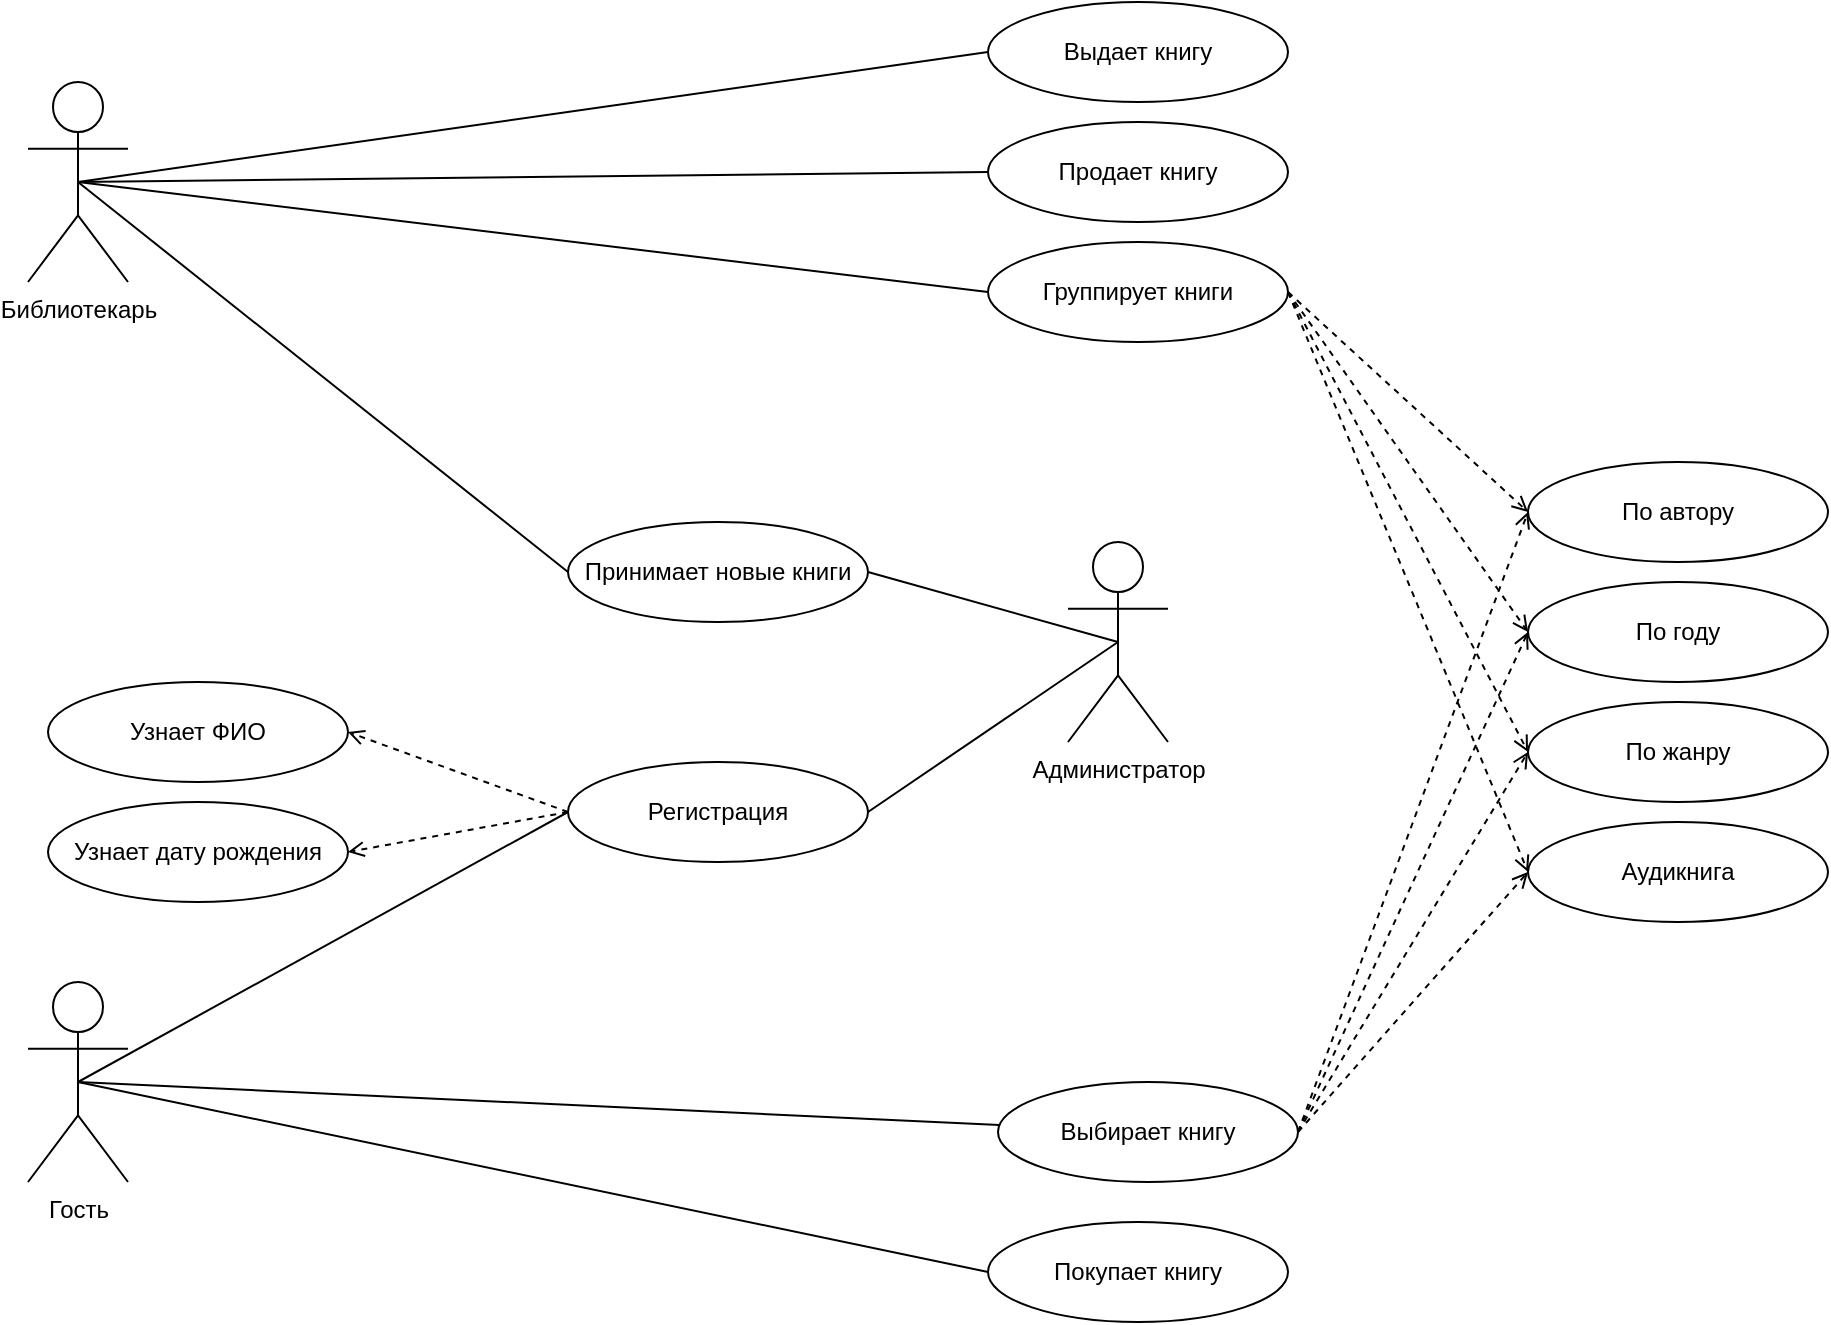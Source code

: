 <mxfile version="15.8.7" type="device"><diagram id="2-7JCvrZ_DNlj0rMEWUe" name="Page-1"><mxGraphModel dx="1102" dy="865" grid="1" gridSize="10" guides="1" tooltips="1" connect="1" arrows="1" fold="1" page="1" pageScale="1" pageWidth="1169" pageHeight="1654" math="0" shadow="0"><root><mxCell id="0"/><mxCell id="1" parent="0"/><mxCell id="yjR7JyXnR5S4nvG7wmXT-1" value="Библиотекарь" style="shape=umlActor;verticalLabelPosition=bottom;verticalAlign=top;html=1;outlineConnect=0;" parent="1" vertex="1"><mxGeometry x="100" y="50" width="50" height="100" as="geometry"/></mxCell><mxCell id="yjR7JyXnR5S4nvG7wmXT-2" value="Администратор" style="shape=umlActor;verticalLabelPosition=bottom;verticalAlign=top;html=1;outlineConnect=0;" parent="1" vertex="1"><mxGeometry x="620" y="280" width="50" height="100" as="geometry"/></mxCell><mxCell id="yjR7JyXnR5S4nvG7wmXT-3" value="Гость" style="shape=umlActor;verticalLabelPosition=bottom;verticalAlign=top;html=1;outlineConnect=0;" parent="1" vertex="1"><mxGeometry x="100" y="500" width="50" height="100" as="geometry"/></mxCell><mxCell id="yjR7JyXnR5S4nvG7wmXT-11" value="Выбирает книгу" style="ellipse;whiteSpace=wrap;html=1;" parent="1" vertex="1"><mxGeometry x="585" y="550" width="150" height="50" as="geometry"/></mxCell><mxCell id="yjR7JyXnR5S4nvG7wmXT-12" value="Покупает книгу" style="ellipse;whiteSpace=wrap;html=1;" parent="1" vertex="1"><mxGeometry x="580" y="620" width="150" height="50" as="geometry"/></mxCell><mxCell id="yjR7JyXnR5S4nvG7wmXT-14" value="Принимает новые книги" style="ellipse;whiteSpace=wrap;html=1;" parent="1" vertex="1"><mxGeometry x="370" y="270" width="150" height="50" as="geometry"/></mxCell><mxCell id="yjR7JyXnR5S4nvG7wmXT-25" style="edgeStyle=orthogonalEdgeStyle;rounded=0;orthogonalLoop=1;jettySize=auto;html=1;exitX=0;exitY=0.5;exitDx=0;exitDy=0;entryX=0;entryY=0.5;entryDx=0;entryDy=0;" parent="1" source="yjR7JyXnR5S4nvG7wmXT-15" target="yjR7JyXnR5S4nvG7wmXT-15" edge="1"><mxGeometry relative="1" as="geometry"><mxPoint x="370" y="365" as="targetPoint"/></mxGeometry></mxCell><mxCell id="yjR7JyXnR5S4nvG7wmXT-15" value="Регистрация" style="ellipse;whiteSpace=wrap;html=1;" parent="1" vertex="1"><mxGeometry x="370" y="390" width="150" height="50" as="geometry"/></mxCell><mxCell id="yjR7JyXnR5S4nvG7wmXT-16" value="Продает книгу" style="ellipse;whiteSpace=wrap;html=1;" parent="1" vertex="1"><mxGeometry x="580" y="70" width="150" height="50" as="geometry"/></mxCell><mxCell id="yjR7JyXnR5S4nvG7wmXT-19" value="Группирует книги" style="ellipse;whiteSpace=wrap;html=1;" parent="1" vertex="1"><mxGeometry x="580" y="130" width="150" height="50" as="geometry"/></mxCell><mxCell id="yjR7JyXnR5S4nvG7wmXT-24" value="" style="endArrow=none;html=1;entryX=0;entryY=0.5;entryDx=0;entryDy=0;exitX=0.5;exitY=0.5;exitDx=0;exitDy=0;exitPerimeter=0;" parent="1" source="yjR7JyXnR5S4nvG7wmXT-1" target="yjR7JyXnR5S4nvG7wmXT-14" edge="1"><mxGeometry width="50" height="50" relative="1" as="geometry"><mxPoint x="170" y="120" as="sourcePoint"/><mxPoint x="370" y="365" as="targetPoint"/></mxGeometry></mxCell><mxCell id="yjR7JyXnR5S4nvG7wmXT-26" value="" style="endArrow=none;html=1;exitX=0.5;exitY=0.5;exitDx=0;exitDy=0;exitPerimeter=0;entryX=0;entryY=0.5;entryDx=0;entryDy=0;" parent="1" source="yjR7JyXnR5S4nvG7wmXT-1" target="yjR7JyXnR5S4nvG7wmXT-19" edge="1"><mxGeometry width="50" height="50" relative="1" as="geometry"><mxPoint x="130" y="100" as="sourcePoint"/><mxPoint x="610" y="155" as="targetPoint"/></mxGeometry></mxCell><mxCell id="yjR7JyXnR5S4nvG7wmXT-28" value="" style="endArrow=none;html=1;entryX=0;entryY=0.5;entryDx=0;entryDy=0;exitX=0.5;exitY=0.5;exitDx=0;exitDy=0;exitPerimeter=0;" parent="1" source="yjR7JyXnR5S4nvG7wmXT-1" target="yjR7JyXnR5S4nvG7wmXT-16" edge="1"><mxGeometry width="50" height="50" relative="1" as="geometry"><mxPoint x="170" y="120" as="sourcePoint"/><mxPoint x="370" y="365" as="targetPoint"/></mxGeometry></mxCell><mxCell id="yjR7JyXnR5S4nvG7wmXT-29" value="" style="endArrow=none;html=1;exitX=1;exitY=0.5;exitDx=0;exitDy=0;entryX=0.5;entryY=0.5;entryDx=0;entryDy=0;entryPerimeter=0;" parent="1" source="yjR7JyXnR5S4nvG7wmXT-15" target="yjR7JyXnR5S4nvG7wmXT-2" edge="1"><mxGeometry width="50" height="50" relative="1" as="geometry"><mxPoint x="520" y="370" as="sourcePoint"/><mxPoint x="750" y="330" as="targetPoint"/></mxGeometry></mxCell><mxCell id="yjR7JyXnR5S4nvG7wmXT-30" value="" style="endArrow=none;html=1;exitX=1;exitY=0.5;exitDx=0;exitDy=0;entryX=0.5;entryY=0.5;entryDx=0;entryDy=0;entryPerimeter=0;" parent="1" source="yjR7JyXnR5S4nvG7wmXT-14" target="yjR7JyXnR5S4nvG7wmXT-2" edge="1"><mxGeometry width="50" height="50" relative="1" as="geometry"><mxPoint x="520" y="360" as="sourcePoint"/><mxPoint x="730" y="330" as="targetPoint"/></mxGeometry></mxCell><mxCell id="yjR7JyXnR5S4nvG7wmXT-32" value="" style="endArrow=none;html=1;exitX=0.5;exitY=0.5;exitDx=0;exitDy=0;exitPerimeter=0;" parent="1" source="yjR7JyXnR5S4nvG7wmXT-3" target="yjR7JyXnR5S4nvG7wmXT-11" edge="1"><mxGeometry width="50" height="50" relative="1" as="geometry"><mxPoint x="159" y="562" as="sourcePoint"/><mxPoint x="560" y="510" as="targetPoint"/></mxGeometry></mxCell><mxCell id="yjR7JyXnR5S4nvG7wmXT-33" value="" style="endArrow=none;html=1;entryX=0;entryY=0.5;entryDx=0;entryDy=0;exitX=0.5;exitY=0.5;exitDx=0;exitDy=0;exitPerimeter=0;" parent="1" source="yjR7JyXnR5S4nvG7wmXT-3" target="yjR7JyXnR5S4nvG7wmXT-12" edge="1"><mxGeometry width="50" height="50" relative="1" as="geometry"><mxPoint x="158.95" y="562" as="sourcePoint"/><mxPoint x="550" y="640" as="targetPoint"/></mxGeometry></mxCell><mxCell id="o6r1-bfZBLl1L3xWKAPL-1" value="По автору" style="ellipse;whiteSpace=wrap;html=1;" parent="1" vertex="1"><mxGeometry x="850" y="240" width="150" height="50" as="geometry"/></mxCell><mxCell id="o6r1-bfZBLl1L3xWKAPL-2" value="По году" style="ellipse;whiteSpace=wrap;html=1;" parent="1" vertex="1"><mxGeometry x="850" y="300" width="150" height="50" as="geometry"/></mxCell><mxCell id="o6r1-bfZBLl1L3xWKAPL-3" value="По жанру" style="ellipse;whiteSpace=wrap;html=1;" parent="1" vertex="1"><mxGeometry x="850" y="360" width="150" height="50" as="geometry"/></mxCell><mxCell id="o6r1-bfZBLl1L3xWKAPL-7" value="" style="html=1;verticalAlign=bottom;labelBackgroundColor=none;endArrow=open;endFill=0;dashed=1;exitX=1;exitY=0.5;exitDx=0;exitDy=0;entryX=0;entryY=0.5;entryDx=0;entryDy=0;" parent="1" source="yjR7JyXnR5S4nvG7wmXT-19" target="o6r1-bfZBLl1L3xWKAPL-1" edge="1"><mxGeometry x="-1" y="-440" width="160" relative="1" as="geometry"><mxPoint x="820.854" y="210.001" as="sourcePoint"/><mxPoint x="730.0" y="196.723" as="targetPoint"/><mxPoint x="321" y="221" as="offset"/></mxGeometry></mxCell><mxCell id="o6r1-bfZBLl1L3xWKAPL-8" value="" style="html=1;verticalAlign=bottom;labelBackgroundColor=none;endArrow=open;endFill=0;dashed=1;exitX=1;exitY=0.5;exitDx=0;exitDy=0;entryX=0;entryY=0.5;entryDx=0;entryDy=0;" parent="1" source="yjR7JyXnR5S4nvG7wmXT-19" target="o6r1-bfZBLl1L3xWKAPL-2" edge="1"><mxGeometry x="-1" y="-440" width="160" relative="1" as="geometry"><mxPoint x="740" y="165" as="sourcePoint"/><mxPoint x="880" y="125" as="targetPoint"/><mxPoint x="321" y="221" as="offset"/></mxGeometry></mxCell><mxCell id="o6r1-bfZBLl1L3xWKAPL-10" value="Узнает ФИО" style="ellipse;whiteSpace=wrap;html=1;" parent="1" vertex="1"><mxGeometry x="110" y="350" width="150" height="50" as="geometry"/></mxCell><mxCell id="o6r1-bfZBLl1L3xWKAPL-11" value="Узнает дату рождения" style="ellipse;whiteSpace=wrap;html=1;" parent="1" vertex="1"><mxGeometry x="110" y="410" width="150" height="50" as="geometry"/></mxCell><mxCell id="o6r1-bfZBLl1L3xWKAPL-13" value="" style="html=1;verticalAlign=bottom;labelBackgroundColor=none;endArrow=open;endFill=0;dashed=1;exitX=1;exitY=0.5;exitDx=0;exitDy=0;entryX=0;entryY=0.5;entryDx=0;entryDy=0;" parent="1" source="yjR7JyXnR5S4nvG7wmXT-19" target="o6r1-bfZBLl1L3xWKAPL-3" edge="1"><mxGeometry x="-1" y="-440" width="160" relative="1" as="geometry"><mxPoint x="740" y="165" as="sourcePoint"/><mxPoint x="880" y="245" as="targetPoint"/><mxPoint x="321" y="221" as="offset"/></mxGeometry></mxCell><mxCell id="o6r1-bfZBLl1L3xWKAPL-14" value="" style="html=1;verticalAlign=bottom;labelBackgroundColor=none;endArrow=open;endFill=0;dashed=1;exitX=0;exitY=0.5;exitDx=0;exitDy=0;entryX=1;entryY=0.5;entryDx=0;entryDy=0;" parent="1" source="yjR7JyXnR5S4nvG7wmXT-15" target="o6r1-bfZBLl1L3xWKAPL-10" edge="1"><mxGeometry x="-1" y="-440" width="160" relative="1" as="geometry"><mxPoint x="750" y="175" as="sourcePoint"/><mxPoint x="890" y="255" as="targetPoint"/><mxPoint x="321" y="221" as="offset"/></mxGeometry></mxCell><mxCell id="o6r1-bfZBLl1L3xWKAPL-15" value="" style="html=1;verticalAlign=bottom;labelBackgroundColor=none;endArrow=open;endFill=0;dashed=1;exitX=0;exitY=0.5;exitDx=0;exitDy=0;entryX=1;entryY=0.5;entryDx=0;entryDy=0;" parent="1" source="yjR7JyXnR5S4nvG7wmXT-15" target="o6r1-bfZBLl1L3xWKAPL-11" edge="1"><mxGeometry x="-1" y="-440" width="160" relative="1" as="geometry"><mxPoint x="380" y="365" as="sourcePoint"/><mxPoint x="270" y="305" as="targetPoint"/><mxPoint x="321" y="221" as="offset"/></mxGeometry></mxCell><mxCell id="O_U2k7EuNwbKpvMOjo4T-1" value="Аудикнига" style="ellipse;whiteSpace=wrap;html=1;" parent="1" vertex="1"><mxGeometry x="850" y="420" width="150" height="50" as="geometry"/></mxCell><mxCell id="O_U2k7EuNwbKpvMOjo4T-2" value="" style="html=1;verticalAlign=bottom;labelBackgroundColor=none;endArrow=open;endFill=0;dashed=1;exitX=1;exitY=0.5;exitDx=0;exitDy=0;entryX=0;entryY=0.5;entryDx=0;entryDy=0;" parent="1" source="yjR7JyXnR5S4nvG7wmXT-19" target="O_U2k7EuNwbKpvMOjo4T-1" edge="1"><mxGeometry x="-1" y="-440" width="160" relative="1" as="geometry"><mxPoint x="740" y="165" as="sourcePoint"/><mxPoint x="880" y="205" as="targetPoint"/><mxPoint x="321" y="221" as="offset"/></mxGeometry></mxCell><mxCell id="O_U2k7EuNwbKpvMOjo4T-4" value="" style="html=1;verticalAlign=bottom;labelBackgroundColor=none;endArrow=open;endFill=0;dashed=1;exitX=1;exitY=0.5;exitDx=0;exitDy=0;entryX=0;entryY=0.5;entryDx=0;entryDy=0;" parent="1" source="yjR7JyXnR5S4nvG7wmXT-11" target="O_U2k7EuNwbKpvMOjo4T-1" edge="1"><mxGeometry x="-1" y="-440" width="160" relative="1" as="geometry"><mxPoint x="840" y="537" as="sourcePoint"/><mxPoint x="960" y="827" as="targetPoint"/><mxPoint x="321" y="221" as="offset"/></mxGeometry></mxCell><mxCell id="O_U2k7EuNwbKpvMOjo4T-5" value="" style="html=1;verticalAlign=bottom;labelBackgroundColor=none;endArrow=open;endFill=0;dashed=1;exitX=1;exitY=0.5;exitDx=0;exitDy=0;entryX=0;entryY=0.5;entryDx=0;entryDy=0;" parent="1" source="yjR7JyXnR5S4nvG7wmXT-11" target="o6r1-bfZBLl1L3xWKAPL-3" edge="1"><mxGeometry x="-1" y="-440" width="160" relative="1" as="geometry"><mxPoint x="745" y="585" as="sourcePoint"/><mxPoint x="860" y="455" as="targetPoint"/><mxPoint x="321" y="221" as="offset"/></mxGeometry></mxCell><mxCell id="O_U2k7EuNwbKpvMOjo4T-6" value="" style="html=1;verticalAlign=bottom;labelBackgroundColor=none;endArrow=open;endFill=0;dashed=1;exitX=1;exitY=0.5;exitDx=0;exitDy=0;entryX=0;entryY=0.5;entryDx=0;entryDy=0;" parent="1" source="yjR7JyXnR5S4nvG7wmXT-11" target="o6r1-bfZBLl1L3xWKAPL-2" edge="1"><mxGeometry x="-1" y="-440" width="160" relative="1" as="geometry"><mxPoint x="755" y="595" as="sourcePoint"/><mxPoint x="870" y="465" as="targetPoint"/><mxPoint x="321" y="221" as="offset"/></mxGeometry></mxCell><mxCell id="O_U2k7EuNwbKpvMOjo4T-7" value="" style="html=1;verticalAlign=bottom;labelBackgroundColor=none;endArrow=open;endFill=0;dashed=1;exitX=1;exitY=0.5;exitDx=0;exitDy=0;entryX=0;entryY=0.5;entryDx=0;entryDy=0;" parent="1" source="yjR7JyXnR5S4nvG7wmXT-11" target="o6r1-bfZBLl1L3xWKAPL-1" edge="1"><mxGeometry x="-1" y="-440" width="160" relative="1" as="geometry"><mxPoint x="765" y="605" as="sourcePoint"/><mxPoint x="880" y="475" as="targetPoint"/><mxPoint x="321" y="221" as="offset"/></mxGeometry></mxCell><mxCell id="4ORIYbBCYbOh4EK-Z28P-8" value="" style="endArrow=none;html=1;entryX=0;entryY=0.5;entryDx=0;entryDy=0;exitX=0.5;exitY=0.5;exitDx=0;exitDy=0;exitPerimeter=0;" parent="1" source="yjR7JyXnR5S4nvG7wmXT-3" target="yjR7JyXnR5S4nvG7wmXT-15" edge="1"><mxGeometry width="50" height="50" relative="1" as="geometry"><mxPoint x="135" y="560" as="sourcePoint"/><mxPoint x="380" y="365" as="targetPoint"/></mxGeometry></mxCell><mxCell id="wZXcDL68-dRmbq19AAcd-2" value="Выдает книгу" style="ellipse;whiteSpace=wrap;html=1;" vertex="1" parent="1"><mxGeometry x="580" y="10" width="150" height="50" as="geometry"/></mxCell><mxCell id="wZXcDL68-dRmbq19AAcd-3" value="" style="endArrow=none;html=1;entryX=0;entryY=0.5;entryDx=0;entryDy=0;exitX=0.5;exitY=0.5;exitDx=0;exitDy=0;exitPerimeter=0;" edge="1" parent="1" source="yjR7JyXnR5S4nvG7wmXT-1" target="wZXcDL68-dRmbq19AAcd-2"><mxGeometry width="50" height="50" relative="1" as="geometry"><mxPoint x="135" y="110" as="sourcePoint"/><mxPoint x="590" y="105" as="targetPoint"/></mxGeometry></mxCell></root></mxGraphModel></diagram></mxfile>